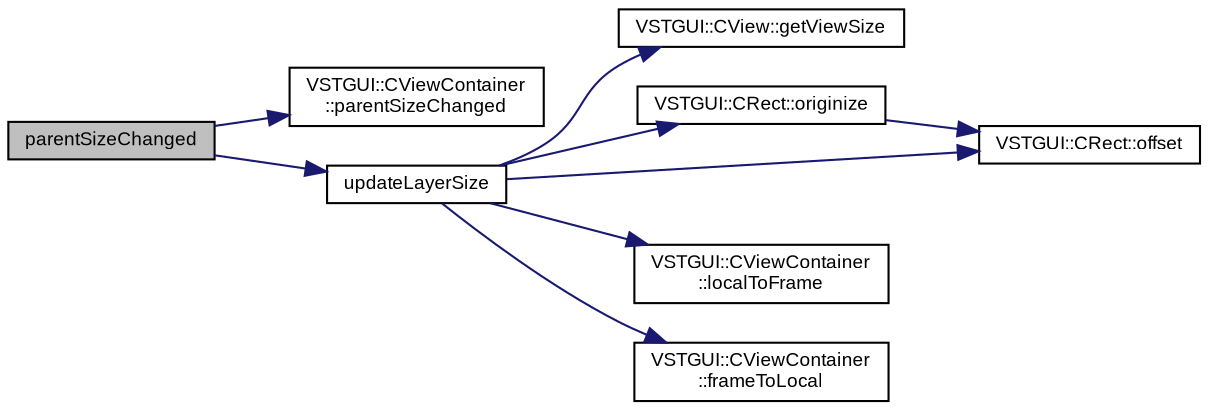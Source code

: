 digraph "parentSizeChanged"
{
  bgcolor="transparent";
  edge [fontname="Arial",fontsize="9",labelfontname="Arial",labelfontsize="9"];
  node [fontname="Arial",fontsize="9",shape=record];
  rankdir="LR";
  Node1 [label="parentSizeChanged",height=0.2,width=0.4,color="black", fillcolor="grey75", style="filled" fontcolor="black"];
  Node1 -> Node2 [color="midnightblue",fontsize="9",style="solid",fontname="Arial"];
  Node2 [label="VSTGUI::CViewContainer\l::parentSizeChanged",height=0.2,width=0.4,color="black",URL="$class_v_s_t_g_u_i_1_1_c_view_container.html#a1d1f34bf4a18c02d47a6ffdb9dab365a",tooltip="notification that one of the views parent has changed its size "];
  Node1 -> Node3 [color="midnightblue",fontsize="9",style="solid",fontname="Arial"];
  Node3 [label="updateLayerSize",height=0.2,width=0.4,color="black",URL="$class_v_s_t_g_u_i_1_1_c_layered_view_container.html#a2b3a35e421b7abbc7b5a833ec1751aaa"];
  Node3 -> Node4 [color="midnightblue",fontsize="9",style="solid",fontname="Arial"];
  Node4 [label="VSTGUI::CView::getViewSize",height=0.2,width=0.4,color="black",URL="$class_v_s_t_g_u_i_1_1_c_view.html#a7b14fb07c53ccfa07dc91900f4fe01f1",tooltip="read only access to view size "];
  Node3 -> Node5 [color="midnightblue",fontsize="9",style="solid",fontname="Arial"];
  Node5 [label="VSTGUI::CRect::originize",height=0.2,width=0.4,color="black",URL="$struct_v_s_t_g_u_i_1_1_c_rect.html#a1b32dc8f2d2508073c26e66e32a874f0"];
  Node5 -> Node6 [color="midnightblue",fontsize="9",style="solid",fontname="Arial"];
  Node6 [label="VSTGUI::CRect::offset",height=0.2,width=0.4,color="black",URL="$struct_v_s_t_g_u_i_1_1_c_rect.html#a34e2c9a2a3f466838aadef8f924ec052"];
  Node3 -> Node7 [color="midnightblue",fontsize="9",style="solid",fontname="Arial"];
  Node7 [label="VSTGUI::CViewContainer\l::localToFrame",height=0.2,width=0.4,color="black",URL="$class_v_s_t_g_u_i_1_1_c_view_container.html#aefb9b7d4e42fb95ea30e67e10001650e",tooltip="conversion from local view coordinates to frame coordinates "];
  Node3 -> Node8 [color="midnightblue",fontsize="9",style="solid",fontname="Arial"];
  Node8 [label="VSTGUI::CViewContainer\l::frameToLocal",height=0.2,width=0.4,color="black",URL="$class_v_s_t_g_u_i_1_1_c_view_container.html#ab35a69018cf46b84c94f27b021b35fb7",tooltip="conversion from frame coordinates to local view coordinates "];
  Node3 -> Node6 [color="midnightblue",fontsize="9",style="solid",fontname="Arial"];
}
